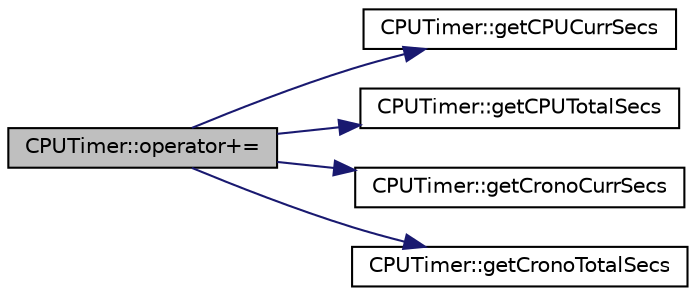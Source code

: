digraph "CPUTimer::operator+="
{
 // INTERACTIVE_SVG=YES
  edge [fontname="Helvetica",fontsize="10",labelfontname="Helvetica",labelfontsize="10"];
  node [fontname="Helvetica",fontsize="10",shape=record];
  rankdir="LR";
  Node33 [label="CPUTimer::operator+=",height=0.2,width=0.4,color="black", fillcolor="grey75", style="filled", fontcolor="black"];
  Node33 -> Node34 [color="midnightblue",fontsize="10",style="solid",fontname="Helvetica"];
  Node34 [label="CPUTimer::getCPUCurrSecs",height=0.2,width=0.4,color="black", fillcolor="white", style="filled",URL="$class_c_p_u_timer.html#a98f96656fd5e6676064ac6e5f3c7621b"];
  Node33 -> Node35 [color="midnightblue",fontsize="10",style="solid",fontname="Helvetica"];
  Node35 [label="CPUTimer::getCPUTotalSecs",height=0.2,width=0.4,color="black", fillcolor="white", style="filled",URL="$class_c_p_u_timer.html#a9547512dbcec01ea685d291569a87aa4"];
  Node33 -> Node36 [color="midnightblue",fontsize="10",style="solid",fontname="Helvetica"];
  Node36 [label="CPUTimer::getCronoCurrSecs",height=0.2,width=0.4,color="black", fillcolor="white", style="filled",URL="$class_c_p_u_timer.html#a363d9ba80f897fe24914cce080bf3b52"];
  Node33 -> Node37 [color="midnightblue",fontsize="10",style="solid",fontname="Helvetica"];
  Node37 [label="CPUTimer::getCronoTotalSecs",height=0.2,width=0.4,color="black", fillcolor="white", style="filled",URL="$class_c_p_u_timer.html#aa8736023dbfa50166f8e49960ad84a84"];
}
